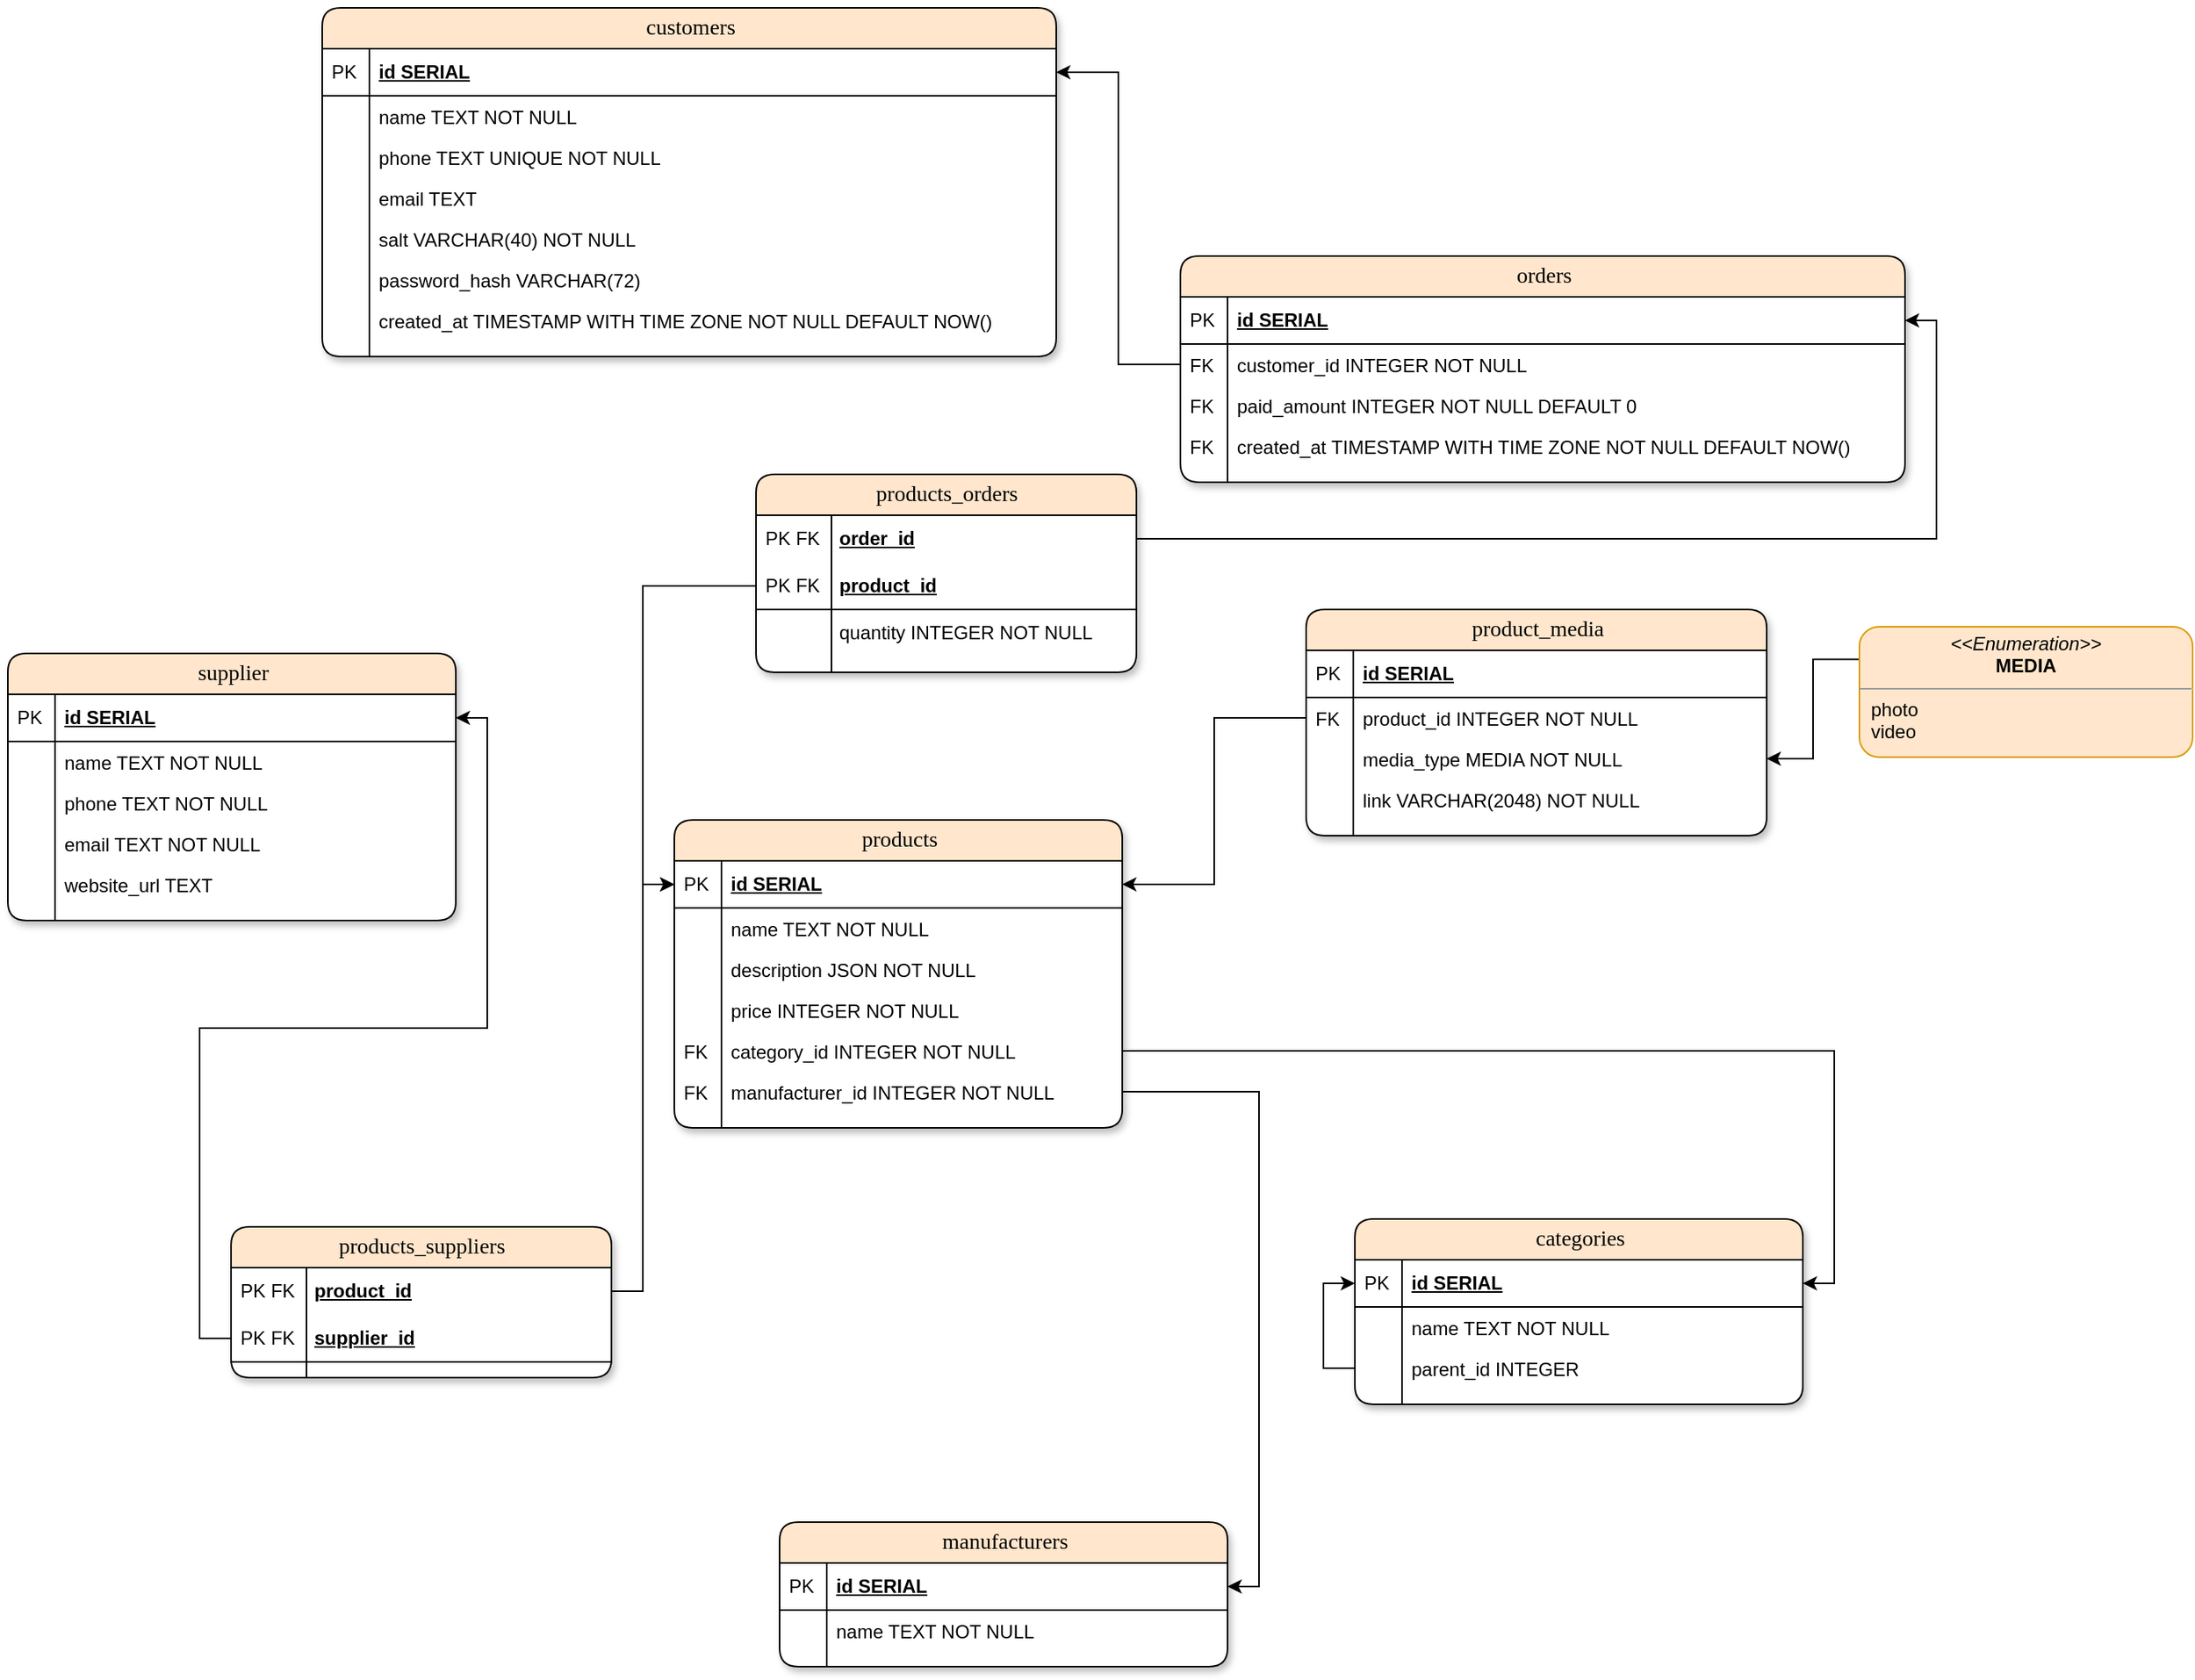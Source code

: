 <mxfile version="15.8.8" type="github"><diagram name="Page-1" id="e56a1550-8fbb-45ad-956c-1786394a9013"><mxGraphModel dx="1554" dy="1003" grid="0" gridSize="10" guides="1" tooltips="1" connect="1" arrows="1" fold="1" page="1" pageScale="1" pageWidth="1500" pageHeight="1200" background="none" math="0" shadow="0"><root><mxCell id="0"/><mxCell id="1" parent="0"/><mxCell id="2e49270ec7c68f3f-80" value="products" style="swimlane;html=1;fontStyle=0;childLayout=stackLayout;horizontal=1;startSize=26;fillColor=#ffe6cc;horizontalStack=0;resizeParent=1;resizeLast=0;collapsible=1;marginBottom=0;swimlaneFillColor=#ffffff;align=center;shadow=1;comic=0;labelBackgroundColor=none;strokeWidth=1;fontFamily=Verdana;fontSize=14;strokeColor=default;rounded=1;sketch=0;glass=0;swimlaneLine=1;" parent="1" vertex="1"><mxGeometry x="479" y="589" width="285" height="196" as="geometry"/></mxCell><mxCell id="2e49270ec7c68f3f-81" value="id SERIAL" style="shape=partialRectangle;top=0;left=0;right=0;bottom=1;html=1;align=left;verticalAlign=middle;fillColor=none;spacingLeft=34;spacingRight=4;whiteSpace=wrap;overflow=hidden;rotatable=0;points=[[0,0.5],[1,0.5]];portConstraint=eastwest;dropTarget=0;fontStyle=5;rounded=1;" parent="2e49270ec7c68f3f-80" vertex="1"><mxGeometry y="26" width="285" height="30" as="geometry"/></mxCell><mxCell id="2e49270ec7c68f3f-82" value="PK" style="shape=partialRectangle;top=0;left=0;bottom=0;html=1;fillColor=none;align=left;verticalAlign=middle;spacingLeft=4;spacingRight=4;whiteSpace=wrap;overflow=hidden;rotatable=0;points=[];portConstraint=eastwest;part=1;rounded=1;" parent="2e49270ec7c68f3f-81" vertex="1" connectable="0"><mxGeometry width="30" height="30" as="geometry"/></mxCell><mxCell id="2e49270ec7c68f3f-83" value="name TEXT NOT NULL" style="shape=partialRectangle;top=0;left=0;right=0;bottom=0;html=1;align=left;verticalAlign=top;fillColor=none;spacingLeft=34;spacingRight=4;whiteSpace=wrap;overflow=hidden;rotatable=0;points=[[0,0.5],[1,0.5]];portConstraint=eastwest;dropTarget=0;rounded=1;" parent="2e49270ec7c68f3f-80" vertex="1"><mxGeometry y="56" width="285" height="26" as="geometry"/></mxCell><mxCell id="2e49270ec7c68f3f-84" value="" style="shape=partialRectangle;top=0;left=0;bottom=0;html=1;fillColor=none;align=left;verticalAlign=top;spacingLeft=4;spacingRight=4;whiteSpace=wrap;overflow=hidden;rotatable=0;points=[];portConstraint=eastwest;part=1;rounded=1;" parent="2e49270ec7c68f3f-83" vertex="1" connectable="0"><mxGeometry width="30" height="26" as="geometry"/></mxCell><mxCell id="2e49270ec7c68f3f-85" value="description JSON NOT NULL" style="shape=partialRectangle;top=0;left=0;right=0;bottom=0;html=1;align=left;verticalAlign=top;fillColor=none;spacingLeft=34;spacingRight=4;whiteSpace=wrap;overflow=hidden;rotatable=0;points=[[0,0.5],[1,0.5]];portConstraint=eastwest;dropTarget=0;rounded=1;" parent="2e49270ec7c68f3f-80" vertex="1"><mxGeometry y="82" width="285" height="26" as="geometry"/></mxCell><mxCell id="2e49270ec7c68f3f-86" value="" style="shape=partialRectangle;top=0;left=0;bottom=0;html=1;fillColor=none;align=left;verticalAlign=top;spacingLeft=4;spacingRight=4;whiteSpace=wrap;overflow=hidden;rotatable=0;points=[];portConstraint=eastwest;part=1;rounded=1;" parent="2e49270ec7c68f3f-85" vertex="1" connectable="0"><mxGeometry width="30" height="26" as="geometry"/></mxCell><mxCell id="2e49270ec7c68f3f-87" value="price INTEGER NOT NULL" style="shape=partialRectangle;top=0;left=0;right=0;bottom=0;html=1;align=left;verticalAlign=top;fillColor=none;spacingLeft=34;spacingRight=4;whiteSpace=wrap;overflow=hidden;rotatable=0;points=[[0,0.5],[1,0.5]];portConstraint=eastwest;dropTarget=0;rounded=1;" parent="2e49270ec7c68f3f-80" vertex="1"><mxGeometry y="108" width="285" height="26" as="geometry"/></mxCell><mxCell id="2e49270ec7c68f3f-88" value="" style="shape=partialRectangle;top=0;left=0;bottom=0;html=1;fillColor=none;align=left;verticalAlign=top;spacingLeft=4;spacingRight=4;whiteSpace=wrap;overflow=hidden;rotatable=0;points=[];portConstraint=eastwest;part=1;rounded=1;" parent="2e49270ec7c68f3f-87" vertex="1" connectable="0"><mxGeometry width="30" height="26" as="geometry"/></mxCell><mxCell id="dMUp6H3SG2-F3wlHeGuU-36" value="category_id INTEGER NOT NULL" style="shape=partialRectangle;top=0;left=0;right=0;bottom=0;html=1;align=left;verticalAlign=top;fillColor=none;spacingLeft=34;spacingRight=4;whiteSpace=wrap;overflow=hidden;rotatable=0;points=[[0,0.5],[1,0.5]];portConstraint=eastwest;dropTarget=0;rounded=1;" parent="2e49270ec7c68f3f-80" vertex="1"><mxGeometry y="134" width="285" height="26" as="geometry"/></mxCell><mxCell id="dMUp6H3SG2-F3wlHeGuU-37" value="FK" style="shape=partialRectangle;top=0;left=0;bottom=0;html=1;fillColor=none;align=left;verticalAlign=top;spacingLeft=4;spacingRight=4;whiteSpace=wrap;overflow=hidden;rotatable=0;points=[];portConstraint=eastwest;part=1;rounded=1;" parent="dMUp6H3SG2-F3wlHeGuU-36" vertex="1" connectable="0"><mxGeometry width="30" height="26" as="geometry"/></mxCell><mxCell id="RqXeCktDRXYDU_bv1FI9-83" value="manufacturer_id INTEGER NOT NULL" style="shape=partialRectangle;top=0;left=0;right=0;bottom=0;html=1;align=left;verticalAlign=top;fillColor=none;spacingLeft=34;spacingRight=4;whiteSpace=wrap;overflow=hidden;rotatable=0;points=[[0,0.5],[1,0.5]];portConstraint=eastwest;dropTarget=0;rounded=1;" parent="2e49270ec7c68f3f-80" vertex="1"><mxGeometry y="160" width="285" height="26" as="geometry"/></mxCell><mxCell id="RqXeCktDRXYDU_bv1FI9-84" value="FK" style="shape=partialRectangle;top=0;left=0;bottom=0;html=1;fillColor=none;align=left;verticalAlign=top;spacingLeft=4;spacingRight=4;whiteSpace=wrap;overflow=hidden;rotatable=0;points=[];portConstraint=eastwest;part=1;rounded=1;" parent="RqXeCktDRXYDU_bv1FI9-83" vertex="1" connectable="0"><mxGeometry width="30" height="26" as="geometry"/></mxCell><mxCell id="2e49270ec7c68f3f-89" value="" style="shape=partialRectangle;top=0;left=0;right=0;bottom=0;html=1;align=left;verticalAlign=top;fillColor=none;spacingLeft=34;spacingRight=4;whiteSpace=wrap;overflow=hidden;rotatable=0;points=[[0,0.5],[1,0.5]];portConstraint=eastwest;dropTarget=0;rounded=1;" parent="2e49270ec7c68f3f-80" vertex="1"><mxGeometry y="186" width="285" height="10" as="geometry"/></mxCell><mxCell id="2e49270ec7c68f3f-90" value="" style="shape=partialRectangle;top=0;left=0;bottom=0;html=1;fillColor=none;align=left;verticalAlign=top;spacingLeft=4;spacingRight=4;whiteSpace=wrap;overflow=hidden;rotatable=0;points=[];portConstraint=eastwest;part=1;rounded=1;" parent="2e49270ec7c68f3f-89" vertex="1" connectable="0"><mxGeometry width="30" height="10" as="geometry"/></mxCell><mxCell id="dMUp6H3SG2-F3wlHeGuU-1" value="product_media" style="swimlane;html=1;fontStyle=0;childLayout=stackLayout;horizontal=1;startSize=26;fillColor=#ffe6cc;horizontalStack=0;resizeParent=1;resizeLast=0;collapsible=1;marginBottom=0;swimlaneFillColor=#ffffff;align=center;shadow=1;comic=0;labelBackgroundColor=none;strokeWidth=1;fontFamily=Verdana;fontSize=14;strokeColor=default;rounded=1;sketch=0;glass=0;swimlaneLine=1;" parent="1" vertex="1"><mxGeometry x="881" y="455" width="293" height="144" as="geometry"/></mxCell><mxCell id="dMUp6H3SG2-F3wlHeGuU-2" value="id SERIAL" style="shape=partialRectangle;top=0;left=0;right=0;bottom=1;html=1;align=left;verticalAlign=middle;fillColor=none;spacingLeft=34;spacingRight=4;whiteSpace=wrap;overflow=hidden;rotatable=0;points=[[0,0.5],[1,0.5]];portConstraint=eastwest;dropTarget=0;fontStyle=5;rounded=1;" parent="dMUp6H3SG2-F3wlHeGuU-1" vertex="1"><mxGeometry y="26" width="293" height="30" as="geometry"/></mxCell><mxCell id="dMUp6H3SG2-F3wlHeGuU-3" value="PK" style="shape=partialRectangle;top=0;left=0;bottom=0;html=1;fillColor=none;align=left;verticalAlign=middle;spacingLeft=4;spacingRight=4;whiteSpace=wrap;overflow=hidden;rotatable=0;points=[];portConstraint=eastwest;part=1;rounded=1;" parent="dMUp6H3SG2-F3wlHeGuU-2" vertex="1" connectable="0"><mxGeometry width="30" height="30" as="geometry"/></mxCell><mxCell id="dMUp6H3SG2-F3wlHeGuU-4" value="product_id INTEGER NOT NULL" style="shape=partialRectangle;top=0;left=0;right=0;bottom=0;html=1;align=left;verticalAlign=top;fillColor=none;spacingLeft=34;spacingRight=4;whiteSpace=wrap;overflow=hidden;rotatable=0;points=[[0,0.5],[1,0.5]];portConstraint=eastwest;dropTarget=0;rounded=1;" parent="dMUp6H3SG2-F3wlHeGuU-1" vertex="1"><mxGeometry y="56" width="293" height="26" as="geometry"/></mxCell><mxCell id="dMUp6H3SG2-F3wlHeGuU-5" value="FK" style="shape=partialRectangle;top=0;left=0;bottom=0;html=1;fillColor=none;align=left;verticalAlign=top;spacingLeft=4;spacingRight=4;whiteSpace=wrap;overflow=hidden;rotatable=0;points=[];portConstraint=eastwest;part=1;rounded=1;" parent="dMUp6H3SG2-F3wlHeGuU-4" vertex="1" connectable="0"><mxGeometry width="30" height="26" as="geometry"/></mxCell><mxCell id="dMUp6H3SG2-F3wlHeGuU-6" value="media_type MEDIA NOT NULL" style="shape=partialRectangle;top=0;left=0;right=0;bottom=0;html=1;align=left;verticalAlign=top;fillColor=none;spacingLeft=34;spacingRight=4;whiteSpace=wrap;overflow=hidden;rotatable=0;points=[[0,0.5],[1,0.5]];portConstraint=eastwest;dropTarget=0;rounded=1;" parent="dMUp6H3SG2-F3wlHeGuU-1" vertex="1"><mxGeometry y="82" width="293" height="26" as="geometry"/></mxCell><mxCell id="dMUp6H3SG2-F3wlHeGuU-7" value="" style="shape=partialRectangle;top=0;left=0;bottom=0;html=1;fillColor=none;align=left;verticalAlign=top;spacingLeft=4;spacingRight=4;whiteSpace=wrap;overflow=hidden;rotatable=0;points=[];portConstraint=eastwest;part=1;rounded=1;" parent="dMUp6H3SG2-F3wlHeGuU-6" vertex="1" connectable="0"><mxGeometry width="30" height="26" as="geometry"/></mxCell><mxCell id="dMUp6H3SG2-F3wlHeGuU-8" value="link VARCHAR(2048) NOT NULL" style="shape=partialRectangle;top=0;left=0;right=0;bottom=0;html=1;align=left;verticalAlign=top;fillColor=none;spacingLeft=34;spacingRight=4;whiteSpace=wrap;overflow=hidden;rotatable=0;points=[[0,0.5],[1,0.5]];portConstraint=eastwest;dropTarget=0;rounded=1;" parent="dMUp6H3SG2-F3wlHeGuU-1" vertex="1"><mxGeometry y="108" width="293" height="26" as="geometry"/></mxCell><mxCell id="dMUp6H3SG2-F3wlHeGuU-9" value="" style="shape=partialRectangle;top=0;left=0;bottom=0;html=1;fillColor=none;align=left;verticalAlign=top;spacingLeft=4;spacingRight=4;whiteSpace=wrap;overflow=hidden;rotatable=0;points=[];portConstraint=eastwest;part=1;rounded=1;" parent="dMUp6H3SG2-F3wlHeGuU-8" vertex="1" connectable="0"><mxGeometry width="30" height="26" as="geometry"/></mxCell><mxCell id="dMUp6H3SG2-F3wlHeGuU-10" value="" style="shape=partialRectangle;top=0;left=0;right=0;bottom=0;html=1;align=left;verticalAlign=top;fillColor=none;spacingLeft=34;spacingRight=4;whiteSpace=wrap;overflow=hidden;rotatable=0;points=[[0,0.5],[1,0.5]];portConstraint=eastwest;dropTarget=0;rounded=1;" parent="dMUp6H3SG2-F3wlHeGuU-1" vertex="1"><mxGeometry y="134" width="293" height="10" as="geometry"/></mxCell><mxCell id="dMUp6H3SG2-F3wlHeGuU-11" value="" style="shape=partialRectangle;top=0;left=0;bottom=0;html=1;fillColor=none;align=left;verticalAlign=top;spacingLeft=4;spacingRight=4;whiteSpace=wrap;overflow=hidden;rotatable=0;points=[];portConstraint=eastwest;part=1;rounded=1;" parent="dMUp6H3SG2-F3wlHeGuU-10" vertex="1" connectable="0"><mxGeometry width="30" height="10" as="geometry"/></mxCell><mxCell id="dMUp6H3SG2-F3wlHeGuU-12" style="edgeStyle=orthogonalEdgeStyle;rounded=0;orthogonalLoop=1;jettySize=auto;html=1;entryX=1;entryY=0.5;entryDx=0;entryDy=0;" parent="1" source="dMUp6H3SG2-F3wlHeGuU-4" target="2e49270ec7c68f3f-81" edge="1"><mxGeometry relative="1" as="geometry"/></mxCell><mxCell id="RqXeCktDRXYDU_bv1FI9-29" style="edgeStyle=orthogonalEdgeStyle;rounded=0;orthogonalLoop=1;jettySize=auto;html=1;entryX=1;entryY=0.5;entryDx=0;entryDy=0;exitX=0;exitY=0.25;exitDx=0;exitDy=0;" parent="1" source="dMUp6H3SG2-F3wlHeGuU-17" target="dMUp6H3SG2-F3wlHeGuU-6" edge="1"><mxGeometry relative="1" as="geometry"/></mxCell><mxCell id="dMUp6H3SG2-F3wlHeGuU-17" value="&lt;p style=&quot;margin: 0px ; margin-top: 4px ; text-align: center&quot;&gt;&lt;i&gt;&amp;lt;&amp;lt;Enumeration&amp;gt;&amp;gt;&lt;/i&gt;&lt;br&gt;&lt;b&gt;MEDIA&lt;/b&gt;&lt;/p&gt;&lt;hr size=&quot;1&quot;&gt;&lt;p style=&quot;margin: 0px ; margin-left: 4px&quot;&gt;&lt;span style=&quot;white-space: pre&quot;&gt; &lt;/span&gt;photo&lt;br&gt;&lt;span style=&quot;white-space: pre&quot;&gt; &lt;/span&gt;video&lt;/p&gt;" style="verticalAlign=top;align=left;overflow=fill;fontSize=12;fontFamily=Helvetica;html=1;sketch=0;rounded=1;fillColor=#ffe6cc;strokeColor=#d79b00;" parent="1" vertex="1"><mxGeometry x="1233" y="466" width="212" height="83" as="geometry"/></mxCell><mxCell id="dMUp6H3SG2-F3wlHeGuU-19" value="customers" style="swimlane;html=1;fontStyle=0;childLayout=stackLayout;horizontal=1;startSize=26;fillColor=#ffe6cc;horizontalStack=0;resizeParent=1;resizeLast=0;collapsible=1;marginBottom=0;swimlaneFillColor=#ffffff;align=center;shadow=1;comic=0;labelBackgroundColor=none;strokeWidth=1;fontFamily=Verdana;fontSize=14;strokeColor=default;rounded=1;sketch=0;glass=0;swimlaneLine=1;" parent="1" vertex="1"><mxGeometry x="255" y="72" width="467" height="222" as="geometry"/></mxCell><mxCell id="dMUp6H3SG2-F3wlHeGuU-20" value="id SERIAL" style="shape=partialRectangle;top=0;left=0;right=0;bottom=1;html=1;align=left;verticalAlign=middle;fillColor=none;spacingLeft=34;spacingRight=4;whiteSpace=wrap;overflow=hidden;rotatable=0;points=[[0,0.5],[1,0.5]];portConstraint=eastwest;dropTarget=0;fontStyle=5;rounded=1;" parent="dMUp6H3SG2-F3wlHeGuU-19" vertex="1"><mxGeometry y="26" width="467" height="30" as="geometry"/></mxCell><mxCell id="dMUp6H3SG2-F3wlHeGuU-21" value="PK" style="shape=partialRectangle;top=0;left=0;bottom=0;html=1;fillColor=none;align=left;verticalAlign=middle;spacingLeft=4;spacingRight=4;whiteSpace=wrap;overflow=hidden;rotatable=0;points=[];portConstraint=eastwest;part=1;rounded=1;" parent="dMUp6H3SG2-F3wlHeGuU-20" vertex="1" connectable="0"><mxGeometry width="30" height="30" as="geometry"/></mxCell><mxCell id="dMUp6H3SG2-F3wlHeGuU-22" value="name TEXT NOT NULL" style="shape=partialRectangle;top=0;left=0;right=0;bottom=0;html=1;align=left;verticalAlign=top;fillColor=none;spacingLeft=34;spacingRight=4;whiteSpace=wrap;overflow=hidden;rotatable=0;points=[[0,0.5],[1,0.5]];portConstraint=eastwest;dropTarget=0;rounded=1;" parent="dMUp6H3SG2-F3wlHeGuU-19" vertex="1"><mxGeometry y="56" width="467" height="26" as="geometry"/></mxCell><mxCell id="dMUp6H3SG2-F3wlHeGuU-23" value="" style="shape=partialRectangle;top=0;left=0;bottom=0;html=1;fillColor=none;align=left;verticalAlign=top;spacingLeft=4;spacingRight=4;whiteSpace=wrap;overflow=hidden;rotatable=0;points=[];portConstraint=eastwest;part=1;rounded=1;" parent="dMUp6H3SG2-F3wlHeGuU-22" vertex="1" connectable="0"><mxGeometry width="30" height="26" as="geometry"/></mxCell><mxCell id="dMUp6H3SG2-F3wlHeGuU-24" value="phone TEXT UNIQUE NOT NULL" style="shape=partialRectangle;top=0;left=0;right=0;bottom=0;html=1;align=left;verticalAlign=top;fillColor=none;spacingLeft=34;spacingRight=4;whiteSpace=wrap;overflow=hidden;rotatable=0;points=[[0,0.5],[1,0.5]];portConstraint=eastwest;dropTarget=0;rounded=1;" parent="dMUp6H3SG2-F3wlHeGuU-19" vertex="1"><mxGeometry y="82" width="467" height="26" as="geometry"/></mxCell><mxCell id="dMUp6H3SG2-F3wlHeGuU-25" value="" style="shape=partialRectangle;top=0;left=0;bottom=0;html=1;fillColor=none;align=left;verticalAlign=top;spacingLeft=4;spacingRight=4;whiteSpace=wrap;overflow=hidden;rotatable=0;points=[];portConstraint=eastwest;part=1;rounded=1;" parent="dMUp6H3SG2-F3wlHeGuU-24" vertex="1" connectable="0"><mxGeometry width="30" height="26" as="geometry"/></mxCell><mxCell id="dMUp6H3SG2-F3wlHeGuU-26" value="email TEXT" style="shape=partialRectangle;top=0;left=0;right=0;bottom=0;html=1;align=left;verticalAlign=top;fillColor=none;spacingLeft=34;spacingRight=4;whiteSpace=wrap;overflow=hidden;rotatable=0;points=[[0,0.5],[1,0.5]];portConstraint=eastwest;dropTarget=0;rounded=1;" parent="dMUp6H3SG2-F3wlHeGuU-19" vertex="1"><mxGeometry y="108" width="467" height="26" as="geometry"/></mxCell><mxCell id="dMUp6H3SG2-F3wlHeGuU-27" value="" style="shape=partialRectangle;top=0;left=0;bottom=0;html=1;fillColor=none;align=left;verticalAlign=top;spacingLeft=4;spacingRight=4;whiteSpace=wrap;overflow=hidden;rotatable=0;points=[];portConstraint=eastwest;part=1;rounded=1;" parent="dMUp6H3SG2-F3wlHeGuU-26" vertex="1" connectable="0"><mxGeometry width="30" height="26" as="geometry"/></mxCell><mxCell id="RqXeCktDRXYDU_bv1FI9-54" value="salt VARCHAR(40) NOT NULL" style="shape=partialRectangle;top=0;left=0;right=0;bottom=0;html=1;align=left;verticalAlign=top;fillColor=none;spacingLeft=34;spacingRight=4;whiteSpace=wrap;overflow=hidden;rotatable=0;points=[[0,0.5],[1,0.5]];portConstraint=eastwest;dropTarget=0;rounded=1;" parent="dMUp6H3SG2-F3wlHeGuU-19" vertex="1"><mxGeometry y="134" width="467" height="26" as="geometry"/></mxCell><mxCell id="RqXeCktDRXYDU_bv1FI9-55" value="" style="shape=partialRectangle;top=0;left=0;bottom=0;html=1;fillColor=none;align=left;verticalAlign=top;spacingLeft=4;spacingRight=4;whiteSpace=wrap;overflow=hidden;rotatable=0;points=[];portConstraint=eastwest;part=1;rounded=1;" parent="RqXeCktDRXYDU_bv1FI9-54" vertex="1" connectable="0"><mxGeometry width="30" height="26" as="geometry"/></mxCell><mxCell id="RqXeCktDRXYDU_bv1FI9-52" value="password_hash VARCHAR(72)" style="shape=partialRectangle;top=0;left=0;right=0;bottom=0;html=1;align=left;verticalAlign=top;fillColor=none;spacingLeft=34;spacingRight=4;whiteSpace=wrap;overflow=hidden;rotatable=0;points=[[0,0.5],[1,0.5]];portConstraint=eastwest;dropTarget=0;rounded=1;" parent="dMUp6H3SG2-F3wlHeGuU-19" vertex="1"><mxGeometry y="160" width="467" height="26" as="geometry"/></mxCell><mxCell id="RqXeCktDRXYDU_bv1FI9-53" value="" style="shape=partialRectangle;top=0;left=0;bottom=0;html=1;fillColor=none;align=left;verticalAlign=top;spacingLeft=4;spacingRight=4;whiteSpace=wrap;overflow=hidden;rotatable=0;points=[];portConstraint=eastwest;part=1;rounded=1;" parent="RqXeCktDRXYDU_bv1FI9-52" vertex="1" connectable="0"><mxGeometry width="30" height="26" as="geometry"/></mxCell><mxCell id="vvmVk84xWJuZkq80vlqk-1" value="created_at&amp;nbsp;TIMESTAMP WITH TIME ZONE&amp;nbsp;NOT NULL DEFAULT NOW()" style="shape=partialRectangle;top=0;left=0;right=0;bottom=0;html=1;align=left;verticalAlign=top;fillColor=none;spacingLeft=34;spacingRight=4;whiteSpace=wrap;overflow=hidden;rotatable=0;points=[[0,0.5],[1,0.5]];portConstraint=eastwest;dropTarget=0;rounded=1;" parent="dMUp6H3SG2-F3wlHeGuU-19" vertex="1"><mxGeometry y="186" width="467" height="26" as="geometry"/></mxCell><mxCell id="vvmVk84xWJuZkq80vlqk-2" value="" style="shape=partialRectangle;top=0;left=0;bottom=0;html=1;fillColor=none;align=left;verticalAlign=top;spacingLeft=4;spacingRight=4;whiteSpace=wrap;overflow=hidden;rotatable=0;points=[];portConstraint=eastwest;part=1;rounded=1;" parent="vvmVk84xWJuZkq80vlqk-1" vertex="1" connectable="0"><mxGeometry width="30" height="26" as="geometry"/></mxCell><mxCell id="dMUp6H3SG2-F3wlHeGuU-28" value="" style="shape=partialRectangle;top=0;left=0;right=0;bottom=0;html=1;align=left;verticalAlign=top;fillColor=none;spacingLeft=34;spacingRight=4;whiteSpace=wrap;overflow=hidden;rotatable=0;points=[[0,0.5],[1,0.5]];portConstraint=eastwest;dropTarget=0;rounded=1;" parent="dMUp6H3SG2-F3wlHeGuU-19" vertex="1"><mxGeometry y="212" width="467" height="10" as="geometry"/></mxCell><mxCell id="dMUp6H3SG2-F3wlHeGuU-29" value="" style="shape=partialRectangle;top=0;left=0;bottom=0;html=1;fillColor=none;align=left;verticalAlign=top;spacingLeft=4;spacingRight=4;whiteSpace=wrap;overflow=hidden;rotatable=0;points=[];portConstraint=eastwest;part=1;rounded=1;" parent="dMUp6H3SG2-F3wlHeGuU-28" vertex="1" connectable="0"><mxGeometry width="30" height="10" as="geometry"/></mxCell><mxCell id="dMUp6H3SG2-F3wlHeGuU-51" value="categories" style="swimlane;html=1;fontStyle=0;childLayout=stackLayout;horizontal=1;startSize=26;fillColor=#ffe6cc;horizontalStack=0;resizeParent=1;resizeLast=0;collapsible=1;marginBottom=0;swimlaneFillColor=#ffffff;align=center;shadow=1;comic=0;labelBackgroundColor=none;strokeWidth=1;fontFamily=Verdana;fontSize=14;strokeColor=default;rounded=1;sketch=0;glass=0;swimlaneLine=1;" parent="1" vertex="1"><mxGeometry x="912" y="843" width="285" height="118" as="geometry"/></mxCell><mxCell id="dMUp6H3SG2-F3wlHeGuU-52" value="id SERIAL" style="shape=partialRectangle;top=0;left=0;right=0;bottom=1;html=1;align=left;verticalAlign=middle;fillColor=none;spacingLeft=34;spacingRight=4;whiteSpace=wrap;overflow=hidden;rotatable=0;points=[[0,0.5],[1,0.5]];portConstraint=eastwest;dropTarget=0;fontStyle=5;rounded=1;" parent="dMUp6H3SG2-F3wlHeGuU-51" vertex="1"><mxGeometry y="26" width="285" height="30" as="geometry"/></mxCell><mxCell id="dMUp6H3SG2-F3wlHeGuU-53" value="PK" style="shape=partialRectangle;top=0;left=0;bottom=0;html=1;fillColor=none;align=left;verticalAlign=middle;spacingLeft=4;spacingRight=4;whiteSpace=wrap;overflow=hidden;rotatable=0;points=[];portConstraint=eastwest;part=1;rounded=1;" parent="dMUp6H3SG2-F3wlHeGuU-52" vertex="1" connectable="0"><mxGeometry width="30" height="30" as="geometry"/></mxCell><mxCell id="dMUp6H3SG2-F3wlHeGuU-54" value="name TEXT NOT NULL" style="shape=partialRectangle;top=0;left=0;right=0;bottom=0;html=1;align=left;verticalAlign=top;fillColor=none;spacingLeft=34;spacingRight=4;whiteSpace=wrap;overflow=hidden;rotatable=0;points=[[0,0.5],[1,0.5]];portConstraint=eastwest;dropTarget=0;rounded=1;" parent="dMUp6H3SG2-F3wlHeGuU-51" vertex="1"><mxGeometry y="56" width="285" height="26" as="geometry"/></mxCell><mxCell id="dMUp6H3SG2-F3wlHeGuU-55" value="" style="shape=partialRectangle;top=0;left=0;bottom=0;html=1;fillColor=none;align=left;verticalAlign=top;spacingLeft=4;spacingRight=4;whiteSpace=wrap;overflow=hidden;rotatable=0;points=[];portConstraint=eastwest;part=1;rounded=1;" parent="dMUp6H3SG2-F3wlHeGuU-54" vertex="1" connectable="0"><mxGeometry width="30" height="26" as="geometry"/></mxCell><mxCell id="dMUp6H3SG2-F3wlHeGuU-67" style="edgeStyle=orthogonalEdgeStyle;rounded=0;orthogonalLoop=1;jettySize=auto;html=1;entryX=0;entryY=0.5;entryDx=0;entryDy=0;" parent="dMUp6H3SG2-F3wlHeGuU-51" source="dMUp6H3SG2-F3wlHeGuU-64" target="dMUp6H3SG2-F3wlHeGuU-52" edge="1"><mxGeometry relative="1" as="geometry"/></mxCell><mxCell id="dMUp6H3SG2-F3wlHeGuU-64" value="parent_id INTEGER" style="shape=partialRectangle;top=0;left=0;right=0;bottom=0;html=1;align=left;verticalAlign=top;fillColor=none;spacingLeft=34;spacingRight=4;whiteSpace=wrap;overflow=hidden;rotatable=0;points=[[0,0.5],[1,0.5]];portConstraint=eastwest;dropTarget=0;rounded=1;" parent="dMUp6H3SG2-F3wlHeGuU-51" vertex="1"><mxGeometry y="82" width="285" height="26" as="geometry"/></mxCell><mxCell id="dMUp6H3SG2-F3wlHeGuU-65" value="" style="shape=partialRectangle;top=0;left=0;bottom=0;html=1;fillColor=none;align=left;verticalAlign=top;spacingLeft=4;spacingRight=4;whiteSpace=wrap;overflow=hidden;rotatable=0;points=[];portConstraint=eastwest;part=1;rounded=1;" parent="dMUp6H3SG2-F3wlHeGuU-64" vertex="1" connectable="0"><mxGeometry width="30" height="26" as="geometry"/></mxCell><mxCell id="RqXeCktDRXYDU_bv1FI9-7" value="" style="shape=partialRectangle;top=0;left=0;right=0;bottom=0;html=1;align=left;verticalAlign=top;fillColor=none;spacingLeft=34;spacingRight=4;whiteSpace=wrap;overflow=hidden;rotatable=0;points=[[0,0.5],[1,0.5]];portConstraint=eastwest;dropTarget=0;rounded=1;" parent="dMUp6H3SG2-F3wlHeGuU-51" vertex="1"><mxGeometry y="108" width="285" height="10" as="geometry"/></mxCell><mxCell id="RqXeCktDRXYDU_bv1FI9-8" value="" style="shape=partialRectangle;top=0;left=0;bottom=0;html=1;fillColor=none;align=left;verticalAlign=top;spacingLeft=4;spacingRight=4;whiteSpace=wrap;overflow=hidden;rotatable=0;points=[];portConstraint=eastwest;part=1;rounded=1;" parent="RqXeCktDRXYDU_bv1FI9-7" vertex="1" connectable="0"><mxGeometry width="30" height="10" as="geometry"/></mxCell><mxCell id="dMUp6H3SG2-F3wlHeGuU-66" style="edgeStyle=orthogonalEdgeStyle;rounded=0;orthogonalLoop=1;jettySize=auto;html=1;entryX=1;entryY=0.5;entryDx=0;entryDy=0;" parent="1" source="dMUp6H3SG2-F3wlHeGuU-36" target="dMUp6H3SG2-F3wlHeGuU-52" edge="1"><mxGeometry relative="1" as="geometry"/></mxCell><mxCell id="dMUp6H3SG2-F3wlHeGuU-68" value="orders" style="swimlane;html=1;fontStyle=0;childLayout=stackLayout;horizontal=1;startSize=26;fillColor=#ffe6cc;horizontalStack=0;resizeParent=1;resizeLast=0;collapsible=1;marginBottom=0;swimlaneFillColor=#ffffff;align=center;shadow=1;comic=0;labelBackgroundColor=none;strokeWidth=1;fontFamily=Verdana;fontSize=14;strokeColor=default;rounded=1;sketch=0;glass=0;swimlaneLine=1;" parent="1" vertex="1"><mxGeometry x="801" y="230" width="461" height="144" as="geometry"/></mxCell><mxCell id="dMUp6H3SG2-F3wlHeGuU-69" value="id SERIAL" style="shape=partialRectangle;top=0;left=0;right=0;bottom=1;html=1;align=left;verticalAlign=middle;fillColor=none;spacingLeft=34;spacingRight=4;whiteSpace=wrap;overflow=hidden;rotatable=0;points=[[0,0.5],[1,0.5]];portConstraint=eastwest;dropTarget=0;fontStyle=5;rounded=1;" parent="dMUp6H3SG2-F3wlHeGuU-68" vertex="1"><mxGeometry y="26" width="461" height="30" as="geometry"/></mxCell><mxCell id="dMUp6H3SG2-F3wlHeGuU-70" value="PK" style="shape=partialRectangle;top=0;left=0;bottom=0;html=1;fillColor=none;align=left;verticalAlign=middle;spacingLeft=4;spacingRight=4;whiteSpace=wrap;overflow=hidden;rotatable=0;points=[];portConstraint=eastwest;part=1;rounded=1;" parent="dMUp6H3SG2-F3wlHeGuU-69" vertex="1" connectable="0"><mxGeometry width="30" height="30" as="geometry"/></mxCell><mxCell id="dMUp6H3SG2-F3wlHeGuU-71" value="customer_id INTEGER NOT NULL" style="shape=partialRectangle;top=0;left=0;right=0;bottom=0;html=1;align=left;verticalAlign=top;fillColor=none;spacingLeft=34;spacingRight=4;whiteSpace=wrap;overflow=hidden;rotatable=0;points=[[0,0.5],[1,0.5]];portConstraint=eastwest;dropTarget=0;rounded=1;" parent="dMUp6H3SG2-F3wlHeGuU-68" vertex="1"><mxGeometry y="56" width="461" height="26" as="geometry"/></mxCell><mxCell id="dMUp6H3SG2-F3wlHeGuU-72" value="FK" style="shape=partialRectangle;top=0;left=0;bottom=0;html=1;fillColor=none;align=left;verticalAlign=top;spacingLeft=4;spacingRight=4;whiteSpace=wrap;overflow=hidden;rotatable=0;points=[];portConstraint=eastwest;part=1;rounded=1;" parent="dMUp6H3SG2-F3wlHeGuU-71" vertex="1" connectable="0"><mxGeometry width="30" height="26" as="geometry"/></mxCell><mxCell id="vvmVk84xWJuZkq80vlqk-5" value="paid_amount INTEGER NOT NULL DEFAULT 0" style="shape=partialRectangle;top=0;left=0;right=0;bottom=0;html=1;align=left;verticalAlign=top;fillColor=none;spacingLeft=34;spacingRight=4;whiteSpace=wrap;overflow=hidden;rotatable=0;points=[[0,0.5],[1,0.5]];portConstraint=eastwest;dropTarget=0;rounded=1;" parent="dMUp6H3SG2-F3wlHeGuU-68" vertex="1"><mxGeometry y="82" width="461" height="26" as="geometry"/></mxCell><mxCell id="vvmVk84xWJuZkq80vlqk-6" value="FK" style="shape=partialRectangle;top=0;left=0;bottom=0;html=1;fillColor=none;align=left;verticalAlign=top;spacingLeft=4;spacingRight=4;whiteSpace=wrap;overflow=hidden;rotatable=0;points=[];portConstraint=eastwest;part=1;rounded=1;" parent="vvmVk84xWJuZkq80vlqk-5" vertex="1" connectable="0"><mxGeometry width="30" height="26" as="geometry"/></mxCell><mxCell id="vvmVk84xWJuZkq80vlqk-3" value="created_at&amp;nbsp;TIMESTAMP WITH TIME ZONE&amp;nbsp;NOT NULL DEFAULT NOW()" style="shape=partialRectangle;top=0;left=0;right=0;bottom=0;html=1;align=left;verticalAlign=top;fillColor=none;spacingLeft=34;spacingRight=4;whiteSpace=wrap;overflow=hidden;rotatable=0;points=[[0,0.5],[1,0.5]];portConstraint=eastwest;dropTarget=0;rounded=1;" parent="dMUp6H3SG2-F3wlHeGuU-68" vertex="1"><mxGeometry y="108" width="461" height="26" as="geometry"/></mxCell><mxCell id="vvmVk84xWJuZkq80vlqk-4" value="FK" style="shape=partialRectangle;top=0;left=0;bottom=0;html=1;fillColor=none;align=left;verticalAlign=top;spacingLeft=4;spacingRight=4;whiteSpace=wrap;overflow=hidden;rotatable=0;points=[];portConstraint=eastwest;part=1;rounded=1;" parent="vvmVk84xWJuZkq80vlqk-3" vertex="1" connectable="0"><mxGeometry width="30" height="26" as="geometry"/></mxCell><mxCell id="RqXeCktDRXYDU_bv1FI9-5" value="" style="shape=partialRectangle;top=0;left=0;right=0;bottom=0;html=1;align=left;verticalAlign=top;fillColor=none;spacingLeft=34;spacingRight=4;whiteSpace=wrap;overflow=hidden;rotatable=0;points=[[0,0.5],[1,0.5]];portConstraint=eastwest;dropTarget=0;rounded=1;" parent="dMUp6H3SG2-F3wlHeGuU-68" vertex="1"><mxGeometry y="134" width="461" height="10" as="geometry"/></mxCell><mxCell id="RqXeCktDRXYDU_bv1FI9-6" value="" style="shape=partialRectangle;top=0;left=0;bottom=0;html=1;fillColor=none;align=left;verticalAlign=top;spacingLeft=4;spacingRight=4;whiteSpace=wrap;overflow=hidden;rotatable=0;points=[];portConstraint=eastwest;part=1;rounded=1;" parent="RqXeCktDRXYDU_bv1FI9-5" vertex="1" connectable="0"><mxGeometry width="30" height="10" as="geometry"/></mxCell><mxCell id="RqXeCktDRXYDU_bv1FI9-9" style="edgeStyle=orthogonalEdgeStyle;rounded=0;orthogonalLoop=1;jettySize=auto;html=1;entryX=1;entryY=0.5;entryDx=0;entryDy=0;" parent="1" source="dMUp6H3SG2-F3wlHeGuU-71" target="dMUp6H3SG2-F3wlHeGuU-20" edge="1"><mxGeometry relative="1" as="geometry"/></mxCell><mxCell id="RqXeCktDRXYDU_bv1FI9-22" value="products_orders" style="swimlane;html=1;fontStyle=0;childLayout=stackLayout;horizontal=1;startSize=26;fillColor=#ffe6cc;horizontalStack=0;resizeParent=1;resizeLast=0;collapsible=1;marginBottom=0;swimlaneFillColor=#ffffff;align=center;shadow=1;comic=0;labelBackgroundColor=none;strokeWidth=1;fontFamily=Verdana;fontSize=14;strokeColor=default;rounded=1;sketch=0;glass=0;swimlaneLine=1;" parent="1" vertex="1"><mxGeometry x="531" y="369" width="242" height="126" as="geometry"/></mxCell><mxCell id="RqXeCktDRXYDU_bv1FI9-23" value="order_id" style="shape=partialRectangle;top=0;left=0;right=0;bottom=1;html=1;align=left;verticalAlign=middle;fillColor=none;spacingLeft=51;spacingRight=4;whiteSpace=wrap;overflow=hidden;rotatable=0;points=[[0,0.5],[1,0.5]];portConstraint=eastwest;dropTarget=0;fontStyle=5;rounded=1;strokeColor=none;" parent="RqXeCktDRXYDU_bv1FI9-22" vertex="1"><mxGeometry y="26" width="242" height="30" as="geometry"/></mxCell><mxCell id="RqXeCktDRXYDU_bv1FI9-24" value="PK FK" style="shape=partialRectangle;top=0;left=0;bottom=0;html=1;fillColor=none;align=left;verticalAlign=middle;spacingLeft=4;spacingRight=4;whiteSpace=wrap;overflow=hidden;rotatable=0;points=[];portConstraint=eastwest;part=1;rounded=1;strokeColor=default;" parent="RqXeCktDRXYDU_bv1FI9-23" vertex="1" connectable="0"><mxGeometry width="48" height="30" as="geometry"/></mxCell><mxCell id="RqXeCktDRXYDU_bv1FI9-33" value="product_id" style="shape=partialRectangle;top=0;left=0;right=0;bottom=1;html=1;align=left;verticalAlign=middle;fillColor=none;spacingLeft=51;spacingRight=4;whiteSpace=wrap;overflow=hidden;rotatable=0;points=[[0,0.5],[1,0.5]];portConstraint=eastwest;dropTarget=0;fontStyle=5;rounded=1;strokeColor=default;" parent="RqXeCktDRXYDU_bv1FI9-22" vertex="1"><mxGeometry y="56" width="242" height="30" as="geometry"/></mxCell><mxCell id="RqXeCktDRXYDU_bv1FI9-34" value="PK FK" style="shape=partialRectangle;top=0;left=0;bottom=1;html=1;fillColor=none;align=left;verticalAlign=middle;spacingLeft=4;spacingRight=4;whiteSpace=wrap;overflow=hidden;rotatable=0;points=[];portConstraint=eastwest;part=1;rounded=1;strokeColor=default;" parent="RqXeCktDRXYDU_bv1FI9-33" vertex="1" connectable="0"><mxGeometry width="48" height="30" as="geometry"/></mxCell><mxCell id="RqXeCktDRXYDU_bv1FI9-35" value="quantity INTEGER NOT NULL" style="shape=partialRectangle;top=0;left=0;right=0;bottom=1;html=1;align=left;verticalAlign=middle;fillColor=none;spacingLeft=51;spacingRight=4;whiteSpace=wrap;overflow=hidden;rotatable=0;points=[[0,0.5],[1,0.5]];portConstraint=eastwest;dropTarget=0;fontStyle=0;rounded=1;strokeColor=none;" parent="RqXeCktDRXYDU_bv1FI9-22" vertex="1"><mxGeometry y="86" width="242" height="30" as="geometry"/></mxCell><mxCell id="RqXeCktDRXYDU_bv1FI9-36" value="" style="shape=partialRectangle;top=0;left=0;bottom=0;html=1;fillColor=none;align=left;verticalAlign=middle;spacingLeft=4;spacingRight=4;whiteSpace=wrap;overflow=hidden;rotatable=0;points=[];portConstraint=eastwest;part=1;rounded=1;strokeColor=default;" parent="RqXeCktDRXYDU_bv1FI9-35" vertex="1" connectable="0"><mxGeometry width="48" height="30" as="geometry"/></mxCell><mxCell id="RqXeCktDRXYDU_bv1FI9-27" value="" style="shape=partialRectangle;top=0;left=0;right=0;bottom=0;html=1;align=left;verticalAlign=top;fillColor=none;spacingLeft=34;spacingRight=4;whiteSpace=wrap;overflow=hidden;rotatable=0;points=[[0,0.5],[1,0.5]];portConstraint=eastwest;dropTarget=0;rounded=1;" parent="RqXeCktDRXYDU_bv1FI9-22" vertex="1"><mxGeometry y="116" width="242" height="10" as="geometry"/></mxCell><mxCell id="RqXeCktDRXYDU_bv1FI9-28" value="" style="shape=partialRectangle;top=0;left=0;bottom=0;html=1;fillColor=none;align=left;verticalAlign=top;spacingLeft=4;spacingRight=4;whiteSpace=wrap;overflow=hidden;rotatable=0;points=[];portConstraint=eastwest;part=1;rounded=1;" parent="RqXeCktDRXYDU_bv1FI9-27" vertex="1" connectable="0"><mxGeometry width="48" height="10" as="geometry"/></mxCell><mxCell id="RqXeCktDRXYDU_bv1FI9-37" style="edgeStyle=orthogonalEdgeStyle;rounded=0;orthogonalLoop=1;jettySize=auto;html=1;entryX=1;entryY=0.5;entryDx=0;entryDy=0;" parent="1" source="RqXeCktDRXYDU_bv1FI9-23" target="dMUp6H3SG2-F3wlHeGuU-69" edge="1"><mxGeometry relative="1" as="geometry"/></mxCell><mxCell id="RqXeCktDRXYDU_bv1FI9-38" style="edgeStyle=orthogonalEdgeStyle;rounded=0;orthogonalLoop=1;jettySize=auto;html=1;entryX=0;entryY=0.5;entryDx=0;entryDy=0;" parent="1" source="RqXeCktDRXYDU_bv1FI9-33" target="2e49270ec7c68f3f-81" edge="1"><mxGeometry relative="1" as="geometry"/></mxCell><mxCell id="RqXeCktDRXYDU_bv1FI9-56" value="products_suppliers" style="swimlane;html=1;fontStyle=0;childLayout=stackLayout;horizontal=1;startSize=26;fillColor=#ffe6cc;horizontalStack=0;resizeParent=1;resizeLast=0;collapsible=1;marginBottom=0;swimlaneFillColor=#ffffff;align=center;shadow=1;comic=0;labelBackgroundColor=none;strokeWidth=1;fontFamily=Verdana;fontSize=14;strokeColor=default;rounded=1;sketch=0;glass=0;swimlaneLine=1;" parent="1" vertex="1"><mxGeometry x="197" y="848" width="242" height="96" as="geometry"/></mxCell><mxCell id="RqXeCktDRXYDU_bv1FI9-57" value="product_id" style="shape=partialRectangle;top=0;left=0;right=0;bottom=1;html=1;align=left;verticalAlign=middle;fillColor=none;spacingLeft=51;spacingRight=4;whiteSpace=wrap;overflow=hidden;rotatable=0;points=[[0,0.5],[1,0.5]];portConstraint=eastwest;dropTarget=0;fontStyle=5;rounded=1;strokeColor=none;" parent="RqXeCktDRXYDU_bv1FI9-56" vertex="1"><mxGeometry y="26" width="242" height="30" as="geometry"/></mxCell><mxCell id="RqXeCktDRXYDU_bv1FI9-58" value="PK FK" style="shape=partialRectangle;top=0;left=0;bottom=0;html=1;fillColor=none;align=left;verticalAlign=middle;spacingLeft=4;spacingRight=4;whiteSpace=wrap;overflow=hidden;rotatable=0;points=[];portConstraint=eastwest;part=1;rounded=1;strokeColor=default;" parent="RqXeCktDRXYDU_bv1FI9-57" vertex="1" connectable="0"><mxGeometry width="48" height="30" as="geometry"/></mxCell><mxCell id="RqXeCktDRXYDU_bv1FI9-59" value="supplier_id" style="shape=partialRectangle;top=0;left=0;right=0;bottom=1;html=1;align=left;verticalAlign=middle;fillColor=none;spacingLeft=51;spacingRight=4;whiteSpace=wrap;overflow=hidden;rotatable=0;points=[[0,0.5],[1,0.5]];portConstraint=eastwest;dropTarget=0;fontStyle=5;rounded=1;strokeColor=default;" parent="RqXeCktDRXYDU_bv1FI9-56" vertex="1"><mxGeometry y="56" width="242" height="30" as="geometry"/></mxCell><mxCell id="RqXeCktDRXYDU_bv1FI9-60" value="PK FK" style="shape=partialRectangle;top=0;left=0;bottom=1;html=1;fillColor=none;align=left;verticalAlign=middle;spacingLeft=4;spacingRight=4;whiteSpace=wrap;overflow=hidden;rotatable=0;points=[];portConstraint=eastwest;part=1;rounded=1;strokeColor=default;" parent="RqXeCktDRXYDU_bv1FI9-59" vertex="1" connectable="0"><mxGeometry width="48" height="30" as="geometry"/></mxCell><mxCell id="RqXeCktDRXYDU_bv1FI9-63" value="" style="shape=partialRectangle;top=0;left=0;right=0;bottom=0;html=1;align=left;verticalAlign=top;fillColor=none;spacingLeft=34;spacingRight=4;whiteSpace=wrap;overflow=hidden;rotatable=0;points=[[0,0.5],[1,0.5]];portConstraint=eastwest;dropTarget=0;rounded=1;" parent="RqXeCktDRXYDU_bv1FI9-56" vertex="1"><mxGeometry y="86" width="242" height="10" as="geometry"/></mxCell><mxCell id="RqXeCktDRXYDU_bv1FI9-64" value="" style="shape=partialRectangle;top=0;left=0;bottom=0;html=1;fillColor=none;align=left;verticalAlign=top;spacingLeft=4;spacingRight=4;whiteSpace=wrap;overflow=hidden;rotatable=0;points=[];portConstraint=eastwest;part=1;rounded=1;" parent="RqXeCktDRXYDU_bv1FI9-63" vertex="1" connectable="0"><mxGeometry width="48" height="10" as="geometry"/></mxCell><mxCell id="RqXeCktDRXYDU_bv1FI9-65" style="edgeStyle=orthogonalEdgeStyle;rounded=0;orthogonalLoop=1;jettySize=auto;html=1;entryX=0;entryY=0.5;entryDx=0;entryDy=0;" parent="1" source="RqXeCktDRXYDU_bv1FI9-57" target="2e49270ec7c68f3f-81" edge="1"><mxGeometry relative="1" as="geometry"/></mxCell><mxCell id="RqXeCktDRXYDU_bv1FI9-66" value="supplier" style="swimlane;html=1;fontStyle=0;childLayout=stackLayout;horizontal=1;startSize=26;fillColor=#ffe6cc;horizontalStack=0;resizeParent=1;resizeLast=0;collapsible=1;marginBottom=0;swimlaneFillColor=#ffffff;align=center;shadow=1;comic=0;labelBackgroundColor=none;strokeWidth=1;fontFamily=Verdana;fontSize=14;strokeColor=default;rounded=1;sketch=0;glass=0;swimlaneLine=1;" parent="1" vertex="1"><mxGeometry x="55" y="483" width="285" height="170" as="geometry"/></mxCell><mxCell id="RqXeCktDRXYDU_bv1FI9-67" value="id SERIAL" style="shape=partialRectangle;top=0;left=0;right=0;bottom=1;html=1;align=left;verticalAlign=middle;fillColor=none;spacingLeft=34;spacingRight=4;whiteSpace=wrap;overflow=hidden;rotatable=0;points=[[0,0.5],[1,0.5]];portConstraint=eastwest;dropTarget=0;fontStyle=5;rounded=1;" parent="RqXeCktDRXYDU_bv1FI9-66" vertex="1"><mxGeometry y="26" width="285" height="30" as="geometry"/></mxCell><mxCell id="RqXeCktDRXYDU_bv1FI9-68" value="PK" style="shape=partialRectangle;top=0;left=0;bottom=0;html=1;fillColor=none;align=left;verticalAlign=middle;spacingLeft=4;spacingRight=4;whiteSpace=wrap;overflow=hidden;rotatable=0;points=[];portConstraint=eastwest;part=1;rounded=1;" parent="RqXeCktDRXYDU_bv1FI9-67" vertex="1" connectable="0"><mxGeometry width="30" height="30" as="geometry"/></mxCell><mxCell id="RqXeCktDRXYDU_bv1FI9-77" value="name TEXT NOT NULL" style="shape=partialRectangle;top=0;left=0;right=0;bottom=0;html=1;align=left;verticalAlign=top;fillColor=none;spacingLeft=34;spacingRight=4;whiteSpace=wrap;overflow=hidden;rotatable=0;points=[[0,0.5],[1,0.5]];portConstraint=eastwest;dropTarget=0;rounded=1;" parent="RqXeCktDRXYDU_bv1FI9-66" vertex="1"><mxGeometry y="56" width="285" height="26" as="geometry"/></mxCell><mxCell id="RqXeCktDRXYDU_bv1FI9-78" value="" style="shape=partialRectangle;top=0;left=0;bottom=0;html=1;fillColor=none;align=left;verticalAlign=top;spacingLeft=4;spacingRight=4;whiteSpace=wrap;overflow=hidden;rotatable=0;points=[];portConstraint=eastwest;part=1;rounded=1;" parent="RqXeCktDRXYDU_bv1FI9-77" vertex="1" connectable="0"><mxGeometry width="30" height="26" as="geometry"/></mxCell><mxCell id="RqXeCktDRXYDU_bv1FI9-69" value="phone TEXT NOT NULL" style="shape=partialRectangle;top=0;left=0;right=0;bottom=0;html=1;align=left;verticalAlign=top;fillColor=none;spacingLeft=34;spacingRight=4;whiteSpace=wrap;overflow=hidden;rotatable=0;points=[[0,0.5],[1,0.5]];portConstraint=eastwest;dropTarget=0;rounded=1;" parent="RqXeCktDRXYDU_bv1FI9-66" vertex="1"><mxGeometry y="82" width="285" height="26" as="geometry"/></mxCell><mxCell id="RqXeCktDRXYDU_bv1FI9-70" value="" style="shape=partialRectangle;top=0;left=0;bottom=0;html=1;fillColor=none;align=left;verticalAlign=top;spacingLeft=4;spacingRight=4;whiteSpace=wrap;overflow=hidden;rotatable=0;points=[];portConstraint=eastwest;part=1;rounded=1;" parent="RqXeCktDRXYDU_bv1FI9-69" vertex="1" connectable="0"><mxGeometry width="30" height="26" as="geometry"/></mxCell><mxCell id="RqXeCktDRXYDU_bv1FI9-79" value="email TEXT NOT NULL" style="shape=partialRectangle;top=0;left=0;right=0;bottom=0;html=1;align=left;verticalAlign=top;fillColor=none;spacingLeft=34;spacingRight=4;whiteSpace=wrap;overflow=hidden;rotatable=0;points=[[0,0.5],[1,0.5]];portConstraint=eastwest;dropTarget=0;rounded=1;" parent="RqXeCktDRXYDU_bv1FI9-66" vertex="1"><mxGeometry y="108" width="285" height="26" as="geometry"/></mxCell><mxCell id="RqXeCktDRXYDU_bv1FI9-80" value="" style="shape=partialRectangle;top=0;left=0;bottom=0;html=1;fillColor=none;align=left;verticalAlign=top;spacingLeft=4;spacingRight=4;whiteSpace=wrap;overflow=hidden;rotatable=0;points=[];portConstraint=eastwest;part=1;rounded=1;" parent="RqXeCktDRXYDU_bv1FI9-79" vertex="1" connectable="0"><mxGeometry width="30" height="26" as="geometry"/></mxCell><mxCell id="RqXeCktDRXYDU_bv1FI9-81" value="website_url TEXT" style="shape=partialRectangle;top=0;left=0;right=0;bottom=0;html=1;align=left;verticalAlign=top;fillColor=none;spacingLeft=34;spacingRight=4;whiteSpace=wrap;overflow=hidden;rotatable=0;points=[[0,0.5],[1,0.5]];portConstraint=eastwest;dropTarget=0;rounded=1;" parent="RqXeCktDRXYDU_bv1FI9-66" vertex="1"><mxGeometry y="134" width="285" height="26" as="geometry"/></mxCell><mxCell id="RqXeCktDRXYDU_bv1FI9-82" value="" style="shape=partialRectangle;top=0;left=0;bottom=0;html=1;fillColor=none;align=left;verticalAlign=top;spacingLeft=4;spacingRight=4;whiteSpace=wrap;overflow=hidden;rotatable=0;points=[];portConstraint=eastwest;part=1;rounded=1;" parent="RqXeCktDRXYDU_bv1FI9-81" vertex="1" connectable="0"><mxGeometry width="30" height="26" as="geometry"/></mxCell><mxCell id="RqXeCktDRXYDU_bv1FI9-74" value="" style="shape=partialRectangle;top=0;left=0;right=0;bottom=0;html=1;align=left;verticalAlign=top;fillColor=none;spacingLeft=34;spacingRight=4;whiteSpace=wrap;overflow=hidden;rotatable=0;points=[[0,0.5],[1,0.5]];portConstraint=eastwest;dropTarget=0;rounded=1;" parent="RqXeCktDRXYDU_bv1FI9-66" vertex="1"><mxGeometry y="160" width="285" height="10" as="geometry"/></mxCell><mxCell id="RqXeCktDRXYDU_bv1FI9-75" value="" style="shape=partialRectangle;top=0;left=0;bottom=0;html=1;fillColor=none;align=left;verticalAlign=top;spacingLeft=4;spacingRight=4;whiteSpace=wrap;overflow=hidden;rotatable=0;points=[];portConstraint=eastwest;part=1;rounded=1;" parent="RqXeCktDRXYDU_bv1FI9-74" vertex="1" connectable="0"><mxGeometry width="30" height="10" as="geometry"/></mxCell><mxCell id="RqXeCktDRXYDU_bv1FI9-76" style="edgeStyle=orthogonalEdgeStyle;rounded=0;orthogonalLoop=1;jettySize=auto;html=1;entryX=1;entryY=0.5;entryDx=0;entryDy=0;" parent="1" source="RqXeCktDRXYDU_bv1FI9-59" target="RqXeCktDRXYDU_bv1FI9-67" edge="1"><mxGeometry relative="1" as="geometry"/></mxCell><mxCell id="RqXeCktDRXYDU_bv1FI9-85" value="manufacturers" style="swimlane;html=1;fontStyle=0;childLayout=stackLayout;horizontal=1;startSize=26;fillColor=#ffe6cc;horizontalStack=0;resizeParent=1;resizeLast=0;collapsible=1;marginBottom=0;swimlaneFillColor=#ffffff;align=center;shadow=1;comic=0;labelBackgroundColor=none;strokeWidth=1;fontFamily=Verdana;fontSize=14;strokeColor=default;rounded=1;sketch=0;glass=0;swimlaneLine=1;" parent="1" vertex="1"><mxGeometry x="546" y="1036" width="285" height="92" as="geometry"/></mxCell><mxCell id="RqXeCktDRXYDU_bv1FI9-86" value="id SERIAL" style="shape=partialRectangle;top=0;left=0;right=0;bottom=1;html=1;align=left;verticalAlign=middle;fillColor=none;spacingLeft=34;spacingRight=4;whiteSpace=wrap;overflow=hidden;rotatable=0;points=[[0,0.5],[1,0.5]];portConstraint=eastwest;dropTarget=0;fontStyle=5;rounded=1;" parent="RqXeCktDRXYDU_bv1FI9-85" vertex="1"><mxGeometry y="26" width="285" height="30" as="geometry"/></mxCell><mxCell id="RqXeCktDRXYDU_bv1FI9-87" value="PK" style="shape=partialRectangle;top=0;left=0;bottom=0;html=1;fillColor=none;align=left;verticalAlign=middle;spacingLeft=4;spacingRight=4;whiteSpace=wrap;overflow=hidden;rotatable=0;points=[];portConstraint=eastwest;part=1;rounded=1;" parent="RqXeCktDRXYDU_bv1FI9-86" vertex="1" connectable="0"><mxGeometry width="30" height="30" as="geometry"/></mxCell><mxCell id="RqXeCktDRXYDU_bv1FI9-88" value="name TEXT NOT NULL" style="shape=partialRectangle;top=0;left=0;right=0;bottom=0;html=1;align=left;verticalAlign=top;fillColor=none;spacingLeft=34;spacingRight=4;whiteSpace=wrap;overflow=hidden;rotatable=0;points=[[0,0.5],[1,0.5]];portConstraint=eastwest;dropTarget=0;rounded=1;" parent="RqXeCktDRXYDU_bv1FI9-85" vertex="1"><mxGeometry y="56" width="285" height="26" as="geometry"/></mxCell><mxCell id="RqXeCktDRXYDU_bv1FI9-89" value="" style="shape=partialRectangle;top=0;left=0;bottom=0;html=1;fillColor=none;align=left;verticalAlign=top;spacingLeft=4;spacingRight=4;whiteSpace=wrap;overflow=hidden;rotatable=0;points=[];portConstraint=eastwest;part=1;rounded=1;" parent="RqXeCktDRXYDU_bv1FI9-88" vertex="1" connectable="0"><mxGeometry width="30" height="26" as="geometry"/></mxCell><mxCell id="RqXeCktDRXYDU_bv1FI9-93" value="" style="shape=partialRectangle;top=0;left=0;right=0;bottom=0;html=1;align=left;verticalAlign=top;fillColor=none;spacingLeft=34;spacingRight=4;whiteSpace=wrap;overflow=hidden;rotatable=0;points=[[0,0.5],[1,0.5]];portConstraint=eastwest;dropTarget=0;rounded=1;" parent="RqXeCktDRXYDU_bv1FI9-85" vertex="1"><mxGeometry y="82" width="285" height="10" as="geometry"/></mxCell><mxCell id="RqXeCktDRXYDU_bv1FI9-94" value="" style="shape=partialRectangle;top=0;left=0;bottom=0;html=1;fillColor=none;align=left;verticalAlign=top;spacingLeft=4;spacingRight=4;whiteSpace=wrap;overflow=hidden;rotatable=0;points=[];portConstraint=eastwest;part=1;rounded=1;" parent="RqXeCktDRXYDU_bv1FI9-93" vertex="1" connectable="0"><mxGeometry width="30" height="10" as="geometry"/></mxCell><mxCell id="RqXeCktDRXYDU_bv1FI9-95" style="edgeStyle=orthogonalEdgeStyle;rounded=0;orthogonalLoop=1;jettySize=auto;html=1;entryX=1;entryY=0.5;entryDx=0;entryDy=0;" parent="1" source="RqXeCktDRXYDU_bv1FI9-83" target="RqXeCktDRXYDU_bv1FI9-86" edge="1"><mxGeometry relative="1" as="geometry"/></mxCell></root></mxGraphModel></diagram></mxfile>